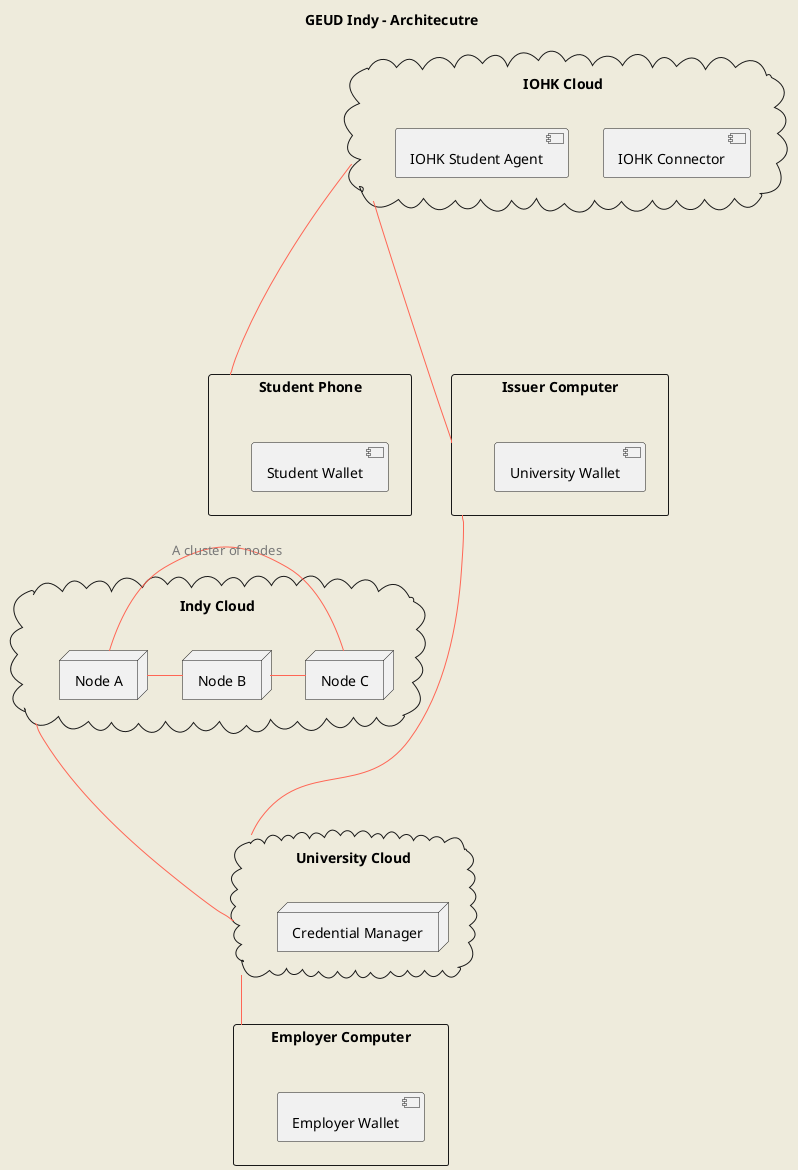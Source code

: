 @startuml

skinparam {
    backgroundColor #EEEBDC
    BorderColor black
    FontColor blackgood good
    ArrowFontName Impact
    ArrowColor #FF6655
    ArrowFontColor #777777
}

title GEUD Indy - Architecutre

cloud "IOHK Cloud" as IOHKCloud {
    [IOHK Connector]
    [IOHK Student Agent]
}

rectangle "Student Phone" as StudentPhone {
    [Student Wallet]
}

rectangle "Issuer Computer" as IssuerComputer {
    [University Wallet]
}

cloud "University Cloud" as UniversityCloud {
    node "Credential Manager"
}

cloud "Indy Cloud" as LedgerCloud {
    node "Node A"
    node "Node B"
    node "Node C"
    [Node A] - [Node B]
    [Node B] - [Node C]
    [Node A] - [Node C] : A cluster of nodes
}

rectangle "Employer Computer" as EmployerComputer {
    [Employer Wallet]
}

IssuerComputer ---- UniversityCloud
LedgerCloud --- UniversityCloud
IOHKCloud ---- StudentPhone
IOHKCloud ---- IssuerComputer
UniversityCloud -- EmployerComputer

@enduml